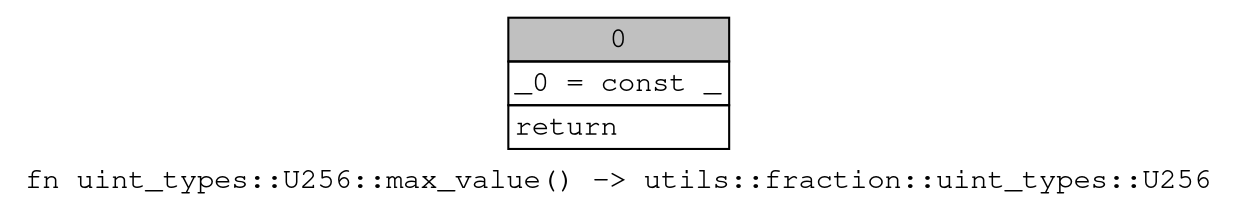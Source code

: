 digraph Mir_0_11370 {
    graph [fontname="Courier, monospace"];
    node [fontname="Courier, monospace"];
    edge [fontname="Courier, monospace"];
    label=<fn uint_types::U256::max_value() -&gt; utils::fraction::uint_types::U256<br align="left"/>>;
    bb0__0_11370 [shape="none", label=<<table border="0" cellborder="1" cellspacing="0"><tr><td bgcolor="gray" align="center" colspan="1">0</td></tr><tr><td align="left" balign="left">_0 = const _<br/></td></tr><tr><td align="left">return</td></tr></table>>];
}
